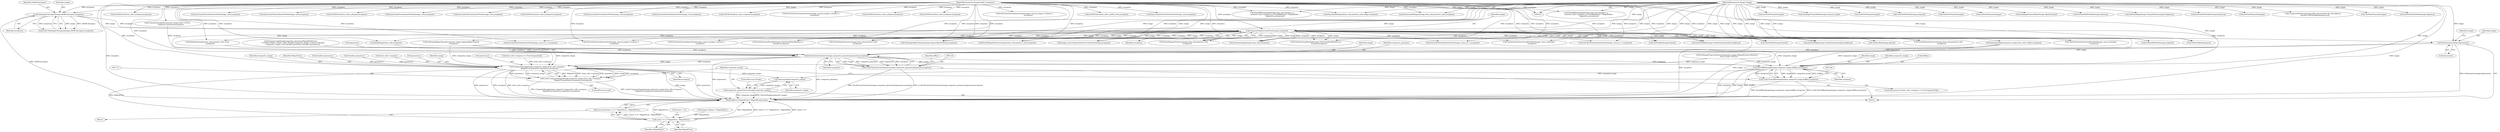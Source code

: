 digraph "0_ImageMagick_726812fa2fa7ce16bcf58f6e115f65427a1c0950_2@pointer" {
"1001072" [label="(Call,SetGeometry(image,&geometry))"];
"1000221" [label="(Call,AcquireAuthenticCacheView(image,exception))"];
"1000188" [label="(Call,SetImageColorspace(image,sRGBColorspace,exception))"];
"1000104" [label="(MethodParameterIn,Image *image)"];
"1000107" [label="(MethodParameterIn,ExceptionInfo *exception)"];
"1001121" [label="(Call,ParseGravityGeometry(image,composite_geometry,&geometry,exception))"];
"1001119" [label="(Call,(void) ParseGravityGeometry(image,composite_geometry,&geometry,exception))"];
"1001165" [label="(Call,DrawAffineImage(image,composite_image,&affine,exception))"];
"1001163" [label="(Call,(void) DrawAffineImage(image,composite_image,&affine,exception))"];
"1001190" [label="(Call,DestroyImage(composite_image))"];
"1001188" [label="(Call,composite_image=DestroyImage(composite_image))"];
"1001174" [label="(Call,CompositeImage(image,composite_image,draw_info->compose,\n          MagickTrue,geometry.x,geometry.y,exception))"];
"1001172" [label="(Call,(void) CompositeImage(image,composite_image,draw_info->compose,\n          MagickTrue,geometry.x,geometry.y,exception))"];
"1001623" [label="(Call,status != 0 ? MagickTrue : MagickFalse)"];
"1001622" [label="(Return,return(status != 0 ? MagickTrue : MagickFalse);)"];
"1000108" [label="(Block,)"];
"1001192" [label="(ControlStructure,break;)"];
"1000711" [label="(Call,GetPixelChannels(image))"];
"1000189" [label="(Identifier,image)"];
"1000482" [label="(Call,SetImageChannelMask(image,channel_mask))"];
"1000715" [label="(Call,SyncCacheViewAuthenticPixels(image_view,exception))"];
"1000822" [label="(Call,GetCacheViewAuthenticPixels(image_view,0,y,image->columns,1,\n              exception))"];
"1001158" [label="(Call,draw_info->compose == OverCompositeOp)"];
"1001187" [label="(Identifier,exception)"];
"1001095" [label="(Call,FormatLocaleString(composite_geometry,MagickPathExtent,\n        \"%.20gx%.20g%+.20g%+.20g\",(double) composite_image->columns,(double)\n        composite_image->rows,(double) geometry.x,(double) geometry.y))"];
"1000464" [label="(Call,FloodfillPaintImage(image,draw_info,&target,x,y,\n            primitive_info->method == FloodfillMethod ? MagickFalse :\n            MagickTrue,exception))"];
"1001124" [label="(Call,&geometry)"];
"1000595" [label="(Call,GetPixelInfo(image,&pixel))"];
"1001181" [label="(Call,geometry.x)"];
"1001073" [label="(Identifier,image)"];
"1000191" [label="(Identifier,exception)"];
"1000694" [label="(Call,GetPixelChannels(image))"];
"1001170" [label="(Identifier,exception)"];
"1001629" [label="(MethodReturn,MagickExport MagickBooleanType)"];
"1001054" [label="(Call,SetImageAlphaChannel(composite_image,OpaqueAlphaChannel,\n          exception))"];
"1000852" [label="(Call,GetFillColor(draw_info,x,y,&pixel,exception))"];
"1001623" [label="(Call,status != 0 ? MagickTrue : MagickFalse)"];
"1001072" [label="(Call,SetGeometry(image,&geometry))"];
"1000912" [label="(Call,ReadInlineImage(clone_info,primitive_info->text,\n          exception))"];
"1001174" [label="(Call,CompositeImage(image,composite_image,draw_info->compose,\n          MagickTrue,geometry.x,geometry.y,exception))"];
"1000948" [label="(Call,SetImageProgressMonitor(composite_image,(MagickProgressMonitor)\n        NULL,(void *) NULL))"];
"1001188" [label="(Call,composite_image=DestroyImage(composite_image))"];
"1001552" [label="(Call,DrawPolygonPrimitive(image,draw_info,primitive_info,\n                exception))"];
"1000104" [label="(MethodParameterIn,Image *image)"];
"1001038" [label="(Call,TransformImage(&composite_image,(char *) NULL,\n            composite_geometry,exception))"];
"1000188" [label="(Call,SetImageColorspace(image,sRGBColorspace,exception))"];
"1000285" [label="(Call,SyncCacheViewAuthenticPixels(image_view,exception))"];
"1001180" [label="(Identifier,MagickTrue)"];
"1001581" [label="(Call,DrawPolygonPrimitive(image,clone_info,primitive_info,\n             exception))"];
"1001175" [label="(Identifier,image)"];
"1001165" [label="(Call,DrawAffineImage(image,composite_image,&affine,exception))"];
"1000780" [label="(Call,FloodfillPaintImage(image,draw_info,&target,x,y,\n            primitive_info->method == FloodfillMethod ? MagickFalse :\n            MagickTrue,exception))"];
"1000354" [label="(Call,GetPixelInfoPixel(image,q,&pixel))"];
"1001163" [label="(Call,(void) DrawAffineImage(image,composite_image,&affine,exception))"];
"1000255" [label="(Call,GetCacheViewAuthenticPixels(image_view,x,y,1,1,exception))"];
"1001264" [label="(Call,SyncCacheViewAuthenticPixels(image_view,exception))"];
"1000389" [label="(Call,GetPixelChannels(image))"];
"1000581" [label="(Call,GetCacheViewAuthenticPixels(image_view,x,y,1,1,exception))"];
"1000370" [label="(Call,GetPixelChannels(image))"];
"1000459" [label="(Call,SetImageChannelMask(image,AlphaChannel))"];
"1000222" [label="(Identifier,image)"];
"1001119" [label="(Call,(void) ParseGravityGeometry(image,composite_geometry,&geometry,exception))"];
"1000697" [label="(Call,GetFillColor(draw_info,x,y,&pixel,exception))"];
"1000730" [label="(Call,GetOneVirtualPixelInfo(image,TileVirtualPixelMethod,x,y,\n            &target,exception))"];
"1001121" [label="(Call,ParseGravityGeometry(image,composite_geometry,&geometry,exception))"];
"1000881" [label="(Block,)"];
"1000393" [label="(Call,SyncCacheViewAuthenticPixels(image_view,exception))"];
"1000613" [label="(Call,SyncCacheViewAuthenticPixels(image_view,exception))"];
"1001166" [label="(Identifier,image)"];
"1000373" [label="(Call,GetFillColor(draw_info,x,y,&pixel,exception))"];
"1001184" [label="(Call,geometry.y)"];
"1001191" [label="(Identifier,composite_image)"];
"1000932" [label="(Call,ReadImage(clone_info,exception))"];
"1000324" [label="(Call,GetCacheViewAuthenticPixels(image_view,0,y,image->columns,1,\n              exception))"];
"1001622" [label="(Return,return(status != 0 ? MagickTrue : MagickFalse);)"];
"1000859" [label="(Call,SetPixelViaPixelInfo(image,&pixel,q))"];
"1000507" [label="(Call,GetCacheViewAuthenticPixels(image_view,0,y,image->columns,1,\n              exception))"];
"1000221" [label="(Call,AcquireAuthenticCacheView(image,exception))"];
"1000537" [label="(Call,GetFillColor(draw_info,x,y,&pixel,exception))"];
"1000599" [label="(Call,GetFillColor(draw_info,x,y,&pixel,exception))"];
"1001066" [label="(Call,SetImageAlpha(composite_image,draw_info->alpha,exception))"];
"1000380" [label="(Call,SetPixelAlpha(image,ClampToQuantum(pixel.alpha),q))"];
"1001128" [label="(Identifier,affine)"];
"1001225" [label="(Call,GetCacheViewAuthenticPixels(image_view,x,y,1,1,exception))"];
"1001176" [label="(Identifier,composite_image)"];
"1001628" [label="(Identifier,MagickFalse)"];
"1001136" [label="(Call,(double) geometry.x)"];
"1000276" [label="(Call,SetPixelAlpha(image,ClampToQuantum(pixel.alpha),q))"];
"1000190" [label="(Identifier,sRGBColorspace)"];
"1000186" [label="(Call,(void) SetImageColorspace(image,sRGBColorspace,exception))"];
"1001145" [label="(Call,(double) geometry.y)"];
"1001624" [label="(Call,status != 0)"];
"1000704" [label="(Call,SetPixelViaPixelInfo(image,&pixel,q))"];
"1001189" [label="(Identifier,composite_image)"];
"1000239" [label="(Call,SetImageAlphaChannel(image,OpaqueAlphaChannel,exception))"];
"1001171" [label="(ControlStructure,else)"];
"1000107" [label="(MethodParameterIn,ExceptionInfo *exception)"];
"1000866" [label="(Call,GetPixelChannels(image))"];
"1000296" [label="(Call,GetOneCacheViewVirtualPixelInfo(image_view,x,y,&target,\n            exception))"];
"1000624" [label="(Call,GetOneCacheViewVirtualPixelInfo(image_view,x,y,&target,\n            exception))"];
"1001324" [label="(Call,AnnotateImage(image,clone_info,exception))"];
"1001074" [label="(Call,&geometry)"];
"1001627" [label="(Identifier,MagickTrue)"];
"1001078" [label="(Identifier,image)"];
"1001420" [label="(Call,DrawDashPolygon(draw_info,primitive_info,image,exception))"];
"1001177" [label="(Call,draw_info->compose)"];
"1001600" [label="(Call,DrawPolygonPrimitive(image,draw_info,primitive_info,exception))"];
"1000648" [label="(Call,GetCacheViewAuthenticPixels(image_view,0,y,image->columns,1,\n              exception))"];
"1001239" [label="(Call,GetFillColor(draw_info,x,y,&fill_color,exception))"];
"1000219" [label="(Call,image_view=AcquireAuthenticCacheView(image,exception))"];
"1001246" [label="(Call,CompositePixelOver(image,&fill_color,(double) fill_color.alpha,q,\n        (double) GetPixelAlpha(image,q),q))"];
"1001409" [label="(Call,DrawPolygonPrimitive(image,clone_info,primitive_info,\n             exception))"];
"1000223" [label="(Identifier,exception)"];
"1000303" [label="(Call,GetPixelInfo(image,&pixel))"];
"1001167" [label="(Identifier,composite_image)"];
"1000557" [label="(Call,SyncCacheViewAuthenticPixels(image_view,exception))"];
"1001611" [label="(Call,image->debug != MagickFalse)"];
"1001122" [label="(Identifier,image)"];
"1000553" [label="(Call,GetPixelChannels(image))"];
"1001168" [label="(Call,&affine)"];
"1001592" [label="(Call,DrawStrokePolygon(image,draw_info,primitive_info,exception))"];
"1000269" [label="(Call,GetFillColor(draw_info,x,y,&pixel,exception))"];
"1001190" [label="(Call,DestroyImage(composite_image))"];
"1000544" [label="(Call,SetPixelAlpha(image,ClampToQuantum(pixel.alpha),q))"];
"1000606" [label="(Call,SetPixelViaPixelInfo(image,&pixel,q))"];
"1000801" [label="(Call,GetPixelInfo(image,&pixel))"];
"1001172" [label="(Call,(void) CompositeImage(image,composite_image,draw_info->compose,\n          MagickTrue,geometry.x,geometry.y,exception))"];
"1000678" [label="(Call,GetPixelInfoPixel(image,q,&pixel))"];
"1001258" [label="(Call,GetPixelAlpha(image,q))"];
"1001123" [label="(Identifier,composite_geometry)"];
"1001157" [label="(ControlStructure,if (draw_info->compose == OverCompositeOp))"];
"1001126" [label="(Identifier,exception)"];
"1000409" [label="(Call,GetOneVirtualPixelInfo(image,TileVirtualPixelMethod,x,y,\n            &target,exception))"];
"1000870" [label="(Call,SyncCacheViewAuthenticPixels(image_view,exception))"];
"1001072" -> "1000881"  [label="AST: "];
"1001072" -> "1001074"  [label="CFG: "];
"1001073" -> "1001072"  [label="AST: "];
"1001074" -> "1001072"  [label="AST: "];
"1001078" -> "1001072"  [label="CFG: "];
"1001072" -> "1001629"  [label="DDG: SetGeometry(image,&geometry)"];
"1000221" -> "1001072"  [label="DDG: image"];
"1000104" -> "1001072"  [label="DDG: image"];
"1001072" -> "1001121"  [label="DDG: image"];
"1001072" -> "1001121"  [label="DDG: &geometry"];
"1000221" -> "1000219"  [label="AST: "];
"1000221" -> "1000223"  [label="CFG: "];
"1000222" -> "1000221"  [label="AST: "];
"1000223" -> "1000221"  [label="AST: "];
"1000219" -> "1000221"  [label="CFG: "];
"1000221" -> "1001629"  [label="DDG: exception"];
"1000221" -> "1001629"  [label="DDG: image"];
"1000221" -> "1000219"  [label="DDG: image"];
"1000221" -> "1000219"  [label="DDG: exception"];
"1000188" -> "1000221"  [label="DDG: image"];
"1000188" -> "1000221"  [label="DDG: exception"];
"1000104" -> "1000221"  [label="DDG: image"];
"1000107" -> "1000221"  [label="DDG: exception"];
"1000221" -> "1000239"  [label="DDG: image"];
"1000221" -> "1000239"  [label="DDG: exception"];
"1000221" -> "1000255"  [label="DDG: exception"];
"1000221" -> "1000276"  [label="DDG: image"];
"1000221" -> "1000296"  [label="DDG: exception"];
"1000221" -> "1000303"  [label="DDG: image"];
"1000221" -> "1000409"  [label="DDG: image"];
"1000221" -> "1000409"  [label="DDG: exception"];
"1000221" -> "1000507"  [label="DDG: exception"];
"1000221" -> "1000544"  [label="DDG: image"];
"1000221" -> "1000581"  [label="DDG: exception"];
"1000221" -> "1000595"  [label="DDG: image"];
"1000221" -> "1000624"  [label="DDG: exception"];
"1000221" -> "1000678"  [label="DDG: image"];
"1000221" -> "1000730"  [label="DDG: image"];
"1000221" -> "1000730"  [label="DDG: exception"];
"1000221" -> "1000801"  [label="DDG: image"];
"1000221" -> "1000822"  [label="DDG: exception"];
"1000221" -> "1000912"  [label="DDG: exception"];
"1000221" -> "1000932"  [label="DDG: exception"];
"1000221" -> "1001225"  [label="DDG: exception"];
"1000221" -> "1001258"  [label="DDG: image"];
"1000221" -> "1001324"  [label="DDG: image"];
"1000221" -> "1001324"  [label="DDG: exception"];
"1000221" -> "1001409"  [label="DDG: image"];
"1000221" -> "1001409"  [label="DDG: exception"];
"1000221" -> "1001552"  [label="DDG: image"];
"1000221" -> "1001552"  [label="DDG: exception"];
"1000221" -> "1001581"  [label="DDG: image"];
"1000221" -> "1001581"  [label="DDG: exception"];
"1000221" -> "1001600"  [label="DDG: image"];
"1000221" -> "1001600"  [label="DDG: exception"];
"1000188" -> "1000186"  [label="AST: "];
"1000188" -> "1000191"  [label="CFG: "];
"1000189" -> "1000188"  [label="AST: "];
"1000190" -> "1000188"  [label="AST: "];
"1000191" -> "1000188"  [label="AST: "];
"1000186" -> "1000188"  [label="CFG: "];
"1000188" -> "1001629"  [label="DDG: sRGBColorspace"];
"1000188" -> "1000186"  [label="DDG: image"];
"1000188" -> "1000186"  [label="DDG: sRGBColorspace"];
"1000188" -> "1000186"  [label="DDG: exception"];
"1000104" -> "1000188"  [label="DDG: image"];
"1000107" -> "1000188"  [label="DDG: exception"];
"1000104" -> "1000103"  [label="AST: "];
"1000104" -> "1001629"  [label="DDG: image"];
"1000104" -> "1000239"  [label="DDG: image"];
"1000104" -> "1000276"  [label="DDG: image"];
"1000104" -> "1000303"  [label="DDG: image"];
"1000104" -> "1000354"  [label="DDG: image"];
"1000104" -> "1000370"  [label="DDG: image"];
"1000104" -> "1000380"  [label="DDG: image"];
"1000104" -> "1000389"  [label="DDG: image"];
"1000104" -> "1000409"  [label="DDG: image"];
"1000104" -> "1000459"  [label="DDG: image"];
"1000104" -> "1000464"  [label="DDG: image"];
"1000104" -> "1000482"  [label="DDG: image"];
"1000104" -> "1000544"  [label="DDG: image"];
"1000104" -> "1000553"  [label="DDG: image"];
"1000104" -> "1000595"  [label="DDG: image"];
"1000104" -> "1000606"  [label="DDG: image"];
"1000104" -> "1000678"  [label="DDG: image"];
"1000104" -> "1000694"  [label="DDG: image"];
"1000104" -> "1000704"  [label="DDG: image"];
"1000104" -> "1000711"  [label="DDG: image"];
"1000104" -> "1000730"  [label="DDG: image"];
"1000104" -> "1000780"  [label="DDG: image"];
"1000104" -> "1000801"  [label="DDG: image"];
"1000104" -> "1000859"  [label="DDG: image"];
"1000104" -> "1000866"  [label="DDG: image"];
"1000104" -> "1001121"  [label="DDG: image"];
"1000104" -> "1001165"  [label="DDG: image"];
"1000104" -> "1001174"  [label="DDG: image"];
"1000104" -> "1001246"  [label="DDG: image"];
"1000104" -> "1001258"  [label="DDG: image"];
"1000104" -> "1001324"  [label="DDG: image"];
"1000104" -> "1001409"  [label="DDG: image"];
"1000104" -> "1001420"  [label="DDG: image"];
"1000104" -> "1001552"  [label="DDG: image"];
"1000104" -> "1001581"  [label="DDG: image"];
"1000104" -> "1001592"  [label="DDG: image"];
"1000104" -> "1001600"  [label="DDG: image"];
"1000107" -> "1000103"  [label="AST: "];
"1000107" -> "1001629"  [label="DDG: exception"];
"1000107" -> "1000239"  [label="DDG: exception"];
"1000107" -> "1000255"  [label="DDG: exception"];
"1000107" -> "1000269"  [label="DDG: exception"];
"1000107" -> "1000285"  [label="DDG: exception"];
"1000107" -> "1000296"  [label="DDG: exception"];
"1000107" -> "1000324"  [label="DDG: exception"];
"1000107" -> "1000373"  [label="DDG: exception"];
"1000107" -> "1000393"  [label="DDG: exception"];
"1000107" -> "1000409"  [label="DDG: exception"];
"1000107" -> "1000464"  [label="DDG: exception"];
"1000107" -> "1000507"  [label="DDG: exception"];
"1000107" -> "1000537"  [label="DDG: exception"];
"1000107" -> "1000557"  [label="DDG: exception"];
"1000107" -> "1000581"  [label="DDG: exception"];
"1000107" -> "1000599"  [label="DDG: exception"];
"1000107" -> "1000613"  [label="DDG: exception"];
"1000107" -> "1000624"  [label="DDG: exception"];
"1000107" -> "1000648"  [label="DDG: exception"];
"1000107" -> "1000697"  [label="DDG: exception"];
"1000107" -> "1000715"  [label="DDG: exception"];
"1000107" -> "1000730"  [label="DDG: exception"];
"1000107" -> "1000780"  [label="DDG: exception"];
"1000107" -> "1000822"  [label="DDG: exception"];
"1000107" -> "1000852"  [label="DDG: exception"];
"1000107" -> "1000870"  [label="DDG: exception"];
"1000107" -> "1000912"  [label="DDG: exception"];
"1000107" -> "1000932"  [label="DDG: exception"];
"1000107" -> "1001038"  [label="DDG: exception"];
"1000107" -> "1001054"  [label="DDG: exception"];
"1000107" -> "1001066"  [label="DDG: exception"];
"1000107" -> "1001121"  [label="DDG: exception"];
"1000107" -> "1001165"  [label="DDG: exception"];
"1000107" -> "1001174"  [label="DDG: exception"];
"1000107" -> "1001225"  [label="DDG: exception"];
"1000107" -> "1001239"  [label="DDG: exception"];
"1000107" -> "1001264"  [label="DDG: exception"];
"1000107" -> "1001324"  [label="DDG: exception"];
"1000107" -> "1001409"  [label="DDG: exception"];
"1000107" -> "1001420"  [label="DDG: exception"];
"1000107" -> "1001552"  [label="DDG: exception"];
"1000107" -> "1001581"  [label="DDG: exception"];
"1000107" -> "1001592"  [label="DDG: exception"];
"1000107" -> "1001600"  [label="DDG: exception"];
"1001121" -> "1001119"  [label="AST: "];
"1001121" -> "1001126"  [label="CFG: "];
"1001122" -> "1001121"  [label="AST: "];
"1001123" -> "1001121"  [label="AST: "];
"1001124" -> "1001121"  [label="AST: "];
"1001126" -> "1001121"  [label="AST: "];
"1001119" -> "1001121"  [label="CFG: "];
"1001121" -> "1001629"  [label="DDG: &geometry"];
"1001121" -> "1001629"  [label="DDG: composite_geometry"];
"1001121" -> "1001119"  [label="DDG: image"];
"1001121" -> "1001119"  [label="DDG: composite_geometry"];
"1001121" -> "1001119"  [label="DDG: &geometry"];
"1001121" -> "1001119"  [label="DDG: exception"];
"1001095" -> "1001121"  [label="DDG: composite_geometry"];
"1001038" -> "1001121"  [label="DDG: exception"];
"1001054" -> "1001121"  [label="DDG: exception"];
"1000932" -> "1001121"  [label="DDG: exception"];
"1001066" -> "1001121"  [label="DDG: exception"];
"1000912" -> "1001121"  [label="DDG: exception"];
"1001121" -> "1001165"  [label="DDG: image"];
"1001121" -> "1001165"  [label="DDG: exception"];
"1001121" -> "1001174"  [label="DDG: image"];
"1001121" -> "1001174"  [label="DDG: exception"];
"1001119" -> "1000881"  [label="AST: "];
"1001120" -> "1001119"  [label="AST: "];
"1001128" -> "1001119"  [label="CFG: "];
"1001119" -> "1001629"  [label="DDG: ParseGravityGeometry(image,composite_geometry,&geometry,exception)"];
"1001119" -> "1001629"  [label="DDG: (void) ParseGravityGeometry(image,composite_geometry,&geometry,exception)"];
"1001165" -> "1001163"  [label="AST: "];
"1001165" -> "1001170"  [label="CFG: "];
"1001166" -> "1001165"  [label="AST: "];
"1001167" -> "1001165"  [label="AST: "];
"1001168" -> "1001165"  [label="AST: "];
"1001170" -> "1001165"  [label="AST: "];
"1001163" -> "1001165"  [label="CFG: "];
"1001165" -> "1001629"  [label="DDG: exception"];
"1001165" -> "1001629"  [label="DDG: image"];
"1001165" -> "1001629"  [label="DDG: &affine"];
"1001165" -> "1001163"  [label="DDG: image"];
"1001165" -> "1001163"  [label="DDG: composite_image"];
"1001165" -> "1001163"  [label="DDG: &affine"];
"1001165" -> "1001163"  [label="DDG: exception"];
"1001054" -> "1001165"  [label="DDG: composite_image"];
"1001066" -> "1001165"  [label="DDG: composite_image"];
"1000948" -> "1001165"  [label="DDG: composite_image"];
"1001165" -> "1001190"  [label="DDG: composite_image"];
"1001163" -> "1001157"  [label="AST: "];
"1001164" -> "1001163"  [label="AST: "];
"1001189" -> "1001163"  [label="CFG: "];
"1001163" -> "1001629"  [label="DDG: (void) DrawAffineImage(image,composite_image,&affine,exception)"];
"1001163" -> "1001629"  [label="DDG: DrawAffineImage(image,composite_image,&affine,exception)"];
"1001190" -> "1001188"  [label="AST: "];
"1001190" -> "1001191"  [label="CFG: "];
"1001191" -> "1001190"  [label="AST: "];
"1001188" -> "1001190"  [label="CFG: "];
"1001190" -> "1001188"  [label="DDG: composite_image"];
"1001174" -> "1001190"  [label="DDG: composite_image"];
"1001188" -> "1000881"  [label="AST: "];
"1001189" -> "1001188"  [label="AST: "];
"1001192" -> "1001188"  [label="CFG: "];
"1001188" -> "1001629"  [label="DDG: composite_image"];
"1001188" -> "1001629"  [label="DDG: DestroyImage(composite_image)"];
"1001174" -> "1001172"  [label="AST: "];
"1001174" -> "1001187"  [label="CFG: "];
"1001175" -> "1001174"  [label="AST: "];
"1001176" -> "1001174"  [label="AST: "];
"1001177" -> "1001174"  [label="AST: "];
"1001180" -> "1001174"  [label="AST: "];
"1001181" -> "1001174"  [label="AST: "];
"1001184" -> "1001174"  [label="AST: "];
"1001187" -> "1001174"  [label="AST: "];
"1001172" -> "1001174"  [label="CFG: "];
"1001174" -> "1001629"  [label="DDG: draw_info->compose"];
"1001174" -> "1001629"  [label="DDG: image"];
"1001174" -> "1001629"  [label="DDG: geometry.x"];
"1001174" -> "1001629"  [label="DDG: geometry.y"];
"1001174" -> "1001629"  [label="DDG: exception"];
"1001174" -> "1001172"  [label="DDG: MagickTrue"];
"1001174" -> "1001172"  [label="DDG: draw_info->compose"];
"1001174" -> "1001172"  [label="DDG: geometry.y"];
"1001174" -> "1001172"  [label="DDG: image"];
"1001174" -> "1001172"  [label="DDG: exception"];
"1001174" -> "1001172"  [label="DDG: geometry.x"];
"1001174" -> "1001172"  [label="DDG: composite_image"];
"1001054" -> "1001174"  [label="DDG: composite_image"];
"1001066" -> "1001174"  [label="DDG: composite_image"];
"1000948" -> "1001174"  [label="DDG: composite_image"];
"1001158" -> "1001174"  [label="DDG: draw_info->compose"];
"1001136" -> "1001174"  [label="DDG: geometry.x"];
"1001145" -> "1001174"  [label="DDG: geometry.y"];
"1001174" -> "1001623"  [label="DDG: MagickTrue"];
"1001172" -> "1001171"  [label="AST: "];
"1001173" -> "1001172"  [label="AST: "];
"1001189" -> "1001172"  [label="CFG: "];
"1001172" -> "1001629"  [label="DDG: (void) CompositeImage(image,composite_image,draw_info->compose,\n          MagickTrue,geometry.x,geometry.y,exception)"];
"1001172" -> "1001629"  [label="DDG: CompositeImage(image,composite_image,draw_info->compose,\n          MagickTrue,geometry.x,geometry.y,exception)"];
"1001623" -> "1001622"  [label="AST: "];
"1001623" -> "1001627"  [label="CFG: "];
"1001623" -> "1001628"  [label="CFG: "];
"1001624" -> "1001623"  [label="AST: "];
"1001627" -> "1001623"  [label="AST: "];
"1001628" -> "1001623"  [label="AST: "];
"1001622" -> "1001623"  [label="CFG: "];
"1001623" -> "1001629"  [label="DDG: status != 0 ? MagickTrue : MagickFalse"];
"1001623" -> "1001629"  [label="DDG: status != 0"];
"1001623" -> "1001629"  [label="DDG: MagickTrue"];
"1001623" -> "1001629"  [label="DDG: MagickFalse"];
"1001623" -> "1001622"  [label="DDG: status != 0 ? MagickTrue : MagickFalse"];
"1001611" -> "1001623"  [label="DDG: MagickFalse"];
"1001622" -> "1000108"  [label="AST: "];
"1001629" -> "1001622"  [label="CFG: "];
"1001622" -> "1001629"  [label="DDG: <RET>"];
}
